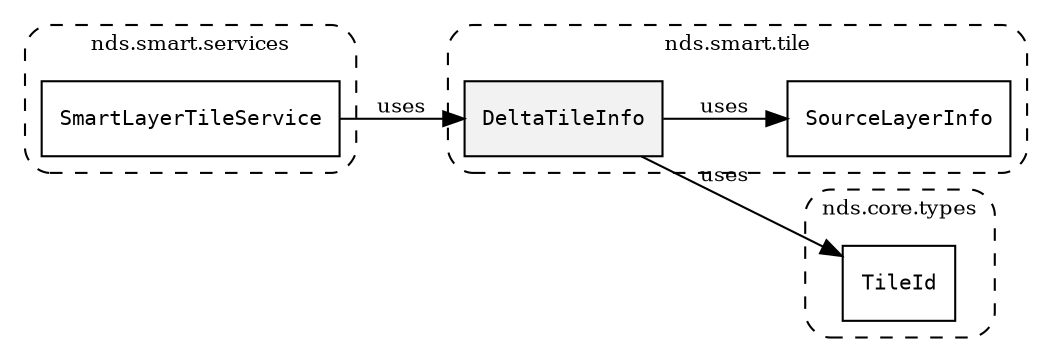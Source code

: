 /**
 * This dot file creates symbol collaboration diagram for DeltaTileInfo.
 */
digraph ZSERIO
{
    node [shape=box, fontsize=10];
    rankdir="LR";
    fontsize=10;
    tooltip="DeltaTileInfo collaboration diagram";

    subgraph "cluster_nds.smart.tile"
    {
        style="dashed, rounded";
        label="nds.smart.tile";
        tooltip="Package nds.smart.tile";
        href="../../../content/packages/nds.smart.tile.html#Package-nds-smart-tile";
        target="_parent";

        "DeltaTileInfo" [style="filled", fillcolor="#0000000D", target="_parent", label=<<font face="monospace"><table align="center" border="0" cellspacing="0" cellpadding="0"><tr><td href="../../../content/packages/nds.smart.tile.html#Structure-DeltaTileInfo" title="Structure defined in nds.smart.tile">DeltaTileInfo</td></tr></table></font>>];
        "SourceLayerInfo" [target="_parent", label=<<font face="monospace"><table align="center" border="0" cellspacing="0" cellpadding="0"><tr><td href="../../../content/packages/nds.smart.tile.html#Structure-SourceLayerInfo" title="Structure defined in nds.smart.tile">SourceLayerInfo</td></tr></table></font>>];
    }

    subgraph "cluster_nds.core.types"
    {
        style="dashed, rounded";
        label="nds.core.types";
        tooltip="Package nds.core.types";
        href="../../../content/packages/nds.core.types.html#Package-nds-core-types";
        target="_parent";

        "TileId" [target="_parent", label=<<font face="monospace"><table align="center" border="0" cellspacing="0" cellpadding="0"><tr><td href="../../../content/packages/nds.core.types.html#Structure-TileId" title="Structure defined in nds.core.types">TileId</td></tr></table></font>>];
    }

    subgraph "cluster_nds.smart.services"
    {
        style="dashed, rounded";
        label="nds.smart.services";
        tooltip="Package nds.smart.services";
        href="../../../content/packages/nds.smart.services.html#Package-nds-smart-services";
        target="_parent";

        "SmartLayerTileService" [target="_parent", label=<<font face="monospace"><table align="center" border="0" cellspacing="0" cellpadding="0"><tr><td href="../../../content/packages/nds.smart.services.html#Service-SmartLayerTileService" title="Service defined in nds.smart.services">SmartLayerTileService</td></tr></table></font>>];
    }

    "DeltaTileInfo" -> "TileId" [label="uses", fontsize=10];
    "DeltaTileInfo" -> "SourceLayerInfo" [label="uses", fontsize=10];
    "SmartLayerTileService" -> "DeltaTileInfo" [label="uses", fontsize=10];
}
